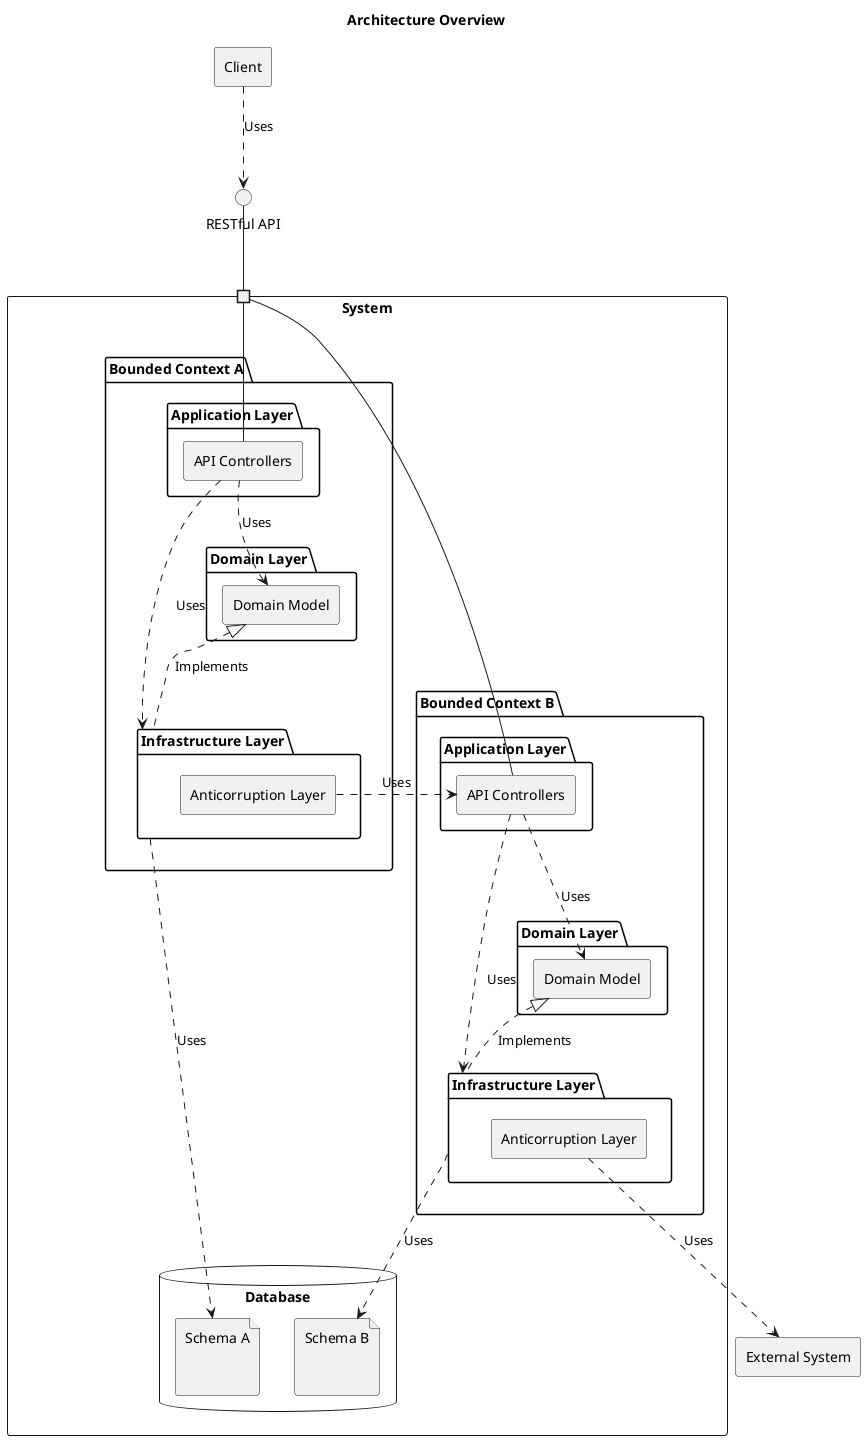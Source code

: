 @startuml
!define SYSTEM rectangle
!define BOUNDED_CONTEXT package
!define LAYER package
!define COMPONENT rectangle
!define SCHEMA file

title Architecture Overview

COMPONENT Client
INTERFACE "RESTful API" as RESTAPI
SYSTEM "External System" as ExternalSystem

SYSTEM System {
  BOUNDED_CONTEXT "Bounded Context A" {
    LAYER "Application Layer" as ApplicationLayerA {
      COMPONENT "API Controllers" as ApiControllersA
    }
    LAYER "Domain Layer" as DomainLayerA {
      COMPONENT "Domain Model" as DomainModelA
    }
    LAYER "Infrastructure Layer" as InfrastructureLayerA {
      COMPONENT "Anticorruption Layer" as AnticorruptionLayerA
    }
  }

  BOUNDED_CONTEXT "Bounded Context B" {
    LAYER "Application Layer" as ApplicationLayerB {
      COMPONENT "API Controllers" as ApiControllersB
    }
    LAYER "Domain Layer" as DomainLayerB {
      COMPONENT "Domain Model" as DomainModelB
    }
    LAYER "Infrastructure Layer" as InfrastructureLayerB {
      COMPONENT "Anticorruption Layer" as AnticorruptionLayerB
    }
  }

  port " " as port
  DATABASE Database {
    SCHEMA "Schema A\n\n" as SchemaA
    SCHEMA "Schema B\n\n" as SchemaB
  }
}


' Internal interactions
ApiControllersA -u- port
ApiControllersA ..> DomainModelA : "Uses"
ApiControllersA .> InfrastructureLayerA : "Uses"
InfrastructureLayerA .u.|> DomainModelA : "Implements"
InfrastructureLayerA ..> SchemaA : "Uses"
AnticorruptionLayerA .r.> ApiControllersB : "Uses"

ApiControllersB -u- port
ApiControllersB ..> DomainModelB : "Uses"
ApiControllersB .> InfrastructureLayerB : "Uses"
InfrastructureLayerB .u.|> DomainModelB : "Implements"
InfrastructureLayerB ..> SchemaB : "Uses"
AnticorruptionLayerB ..> ExternalSystem : "Uses"

' External interactions
Client ..> RESTAPI : "Uses"
RESTAPI -- port

@enduml
